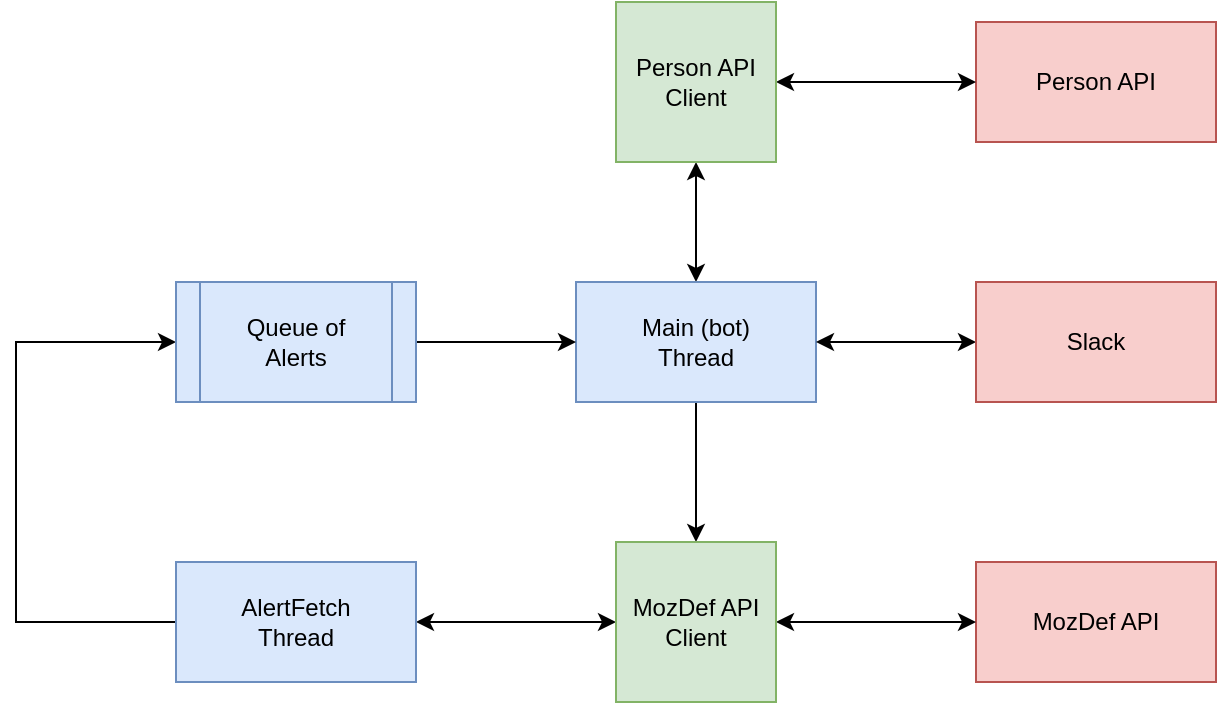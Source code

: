 <mxfile pages="1" version="11.2.8" type="device"><diagram id="Z8QIblt9Lec6BijHuryi" name="Page-1"><mxGraphModel dx="911" dy="671" grid="1" gridSize="10" guides="1" tooltips="1" connect="1" arrows="1" fold="1" page="1" pageScale="1" pageWidth="850" pageHeight="1100" math="0" shadow="0"><root><mxCell id="0"/><mxCell id="1" parent="0"/><mxCell id="3EOPmUosLLrpyn-u7bZ1-8" style="edgeStyle=orthogonalEdgeStyle;rounded=0;orthogonalLoop=1;jettySize=auto;html=1;exitX=0;exitY=0.5;exitDx=0;exitDy=0;entryX=0;entryY=0.5;entryDx=0;entryDy=0;" parent="1" source="3EOPmUosLLrpyn-u7bZ1-1" target="3EOPmUosLLrpyn-u7bZ1-3" edge="1"><mxGeometry relative="1" as="geometry"><Array as="points"><mxPoint x="40" y="350"/><mxPoint x="40" y="210"/></Array></mxGeometry></mxCell><mxCell id="mEGVp4gfAKztV8fpih77-5" style="edgeStyle=orthogonalEdgeStyle;rounded=0;orthogonalLoop=1;jettySize=auto;html=1;exitX=1;exitY=0.5;exitDx=0;exitDy=0;entryX=0;entryY=0.5;entryDx=0;entryDy=0;startArrow=classic;startFill=1;" edge="1" parent="1" source="3EOPmUosLLrpyn-u7bZ1-1" target="mEGVp4gfAKztV8fpih77-4"><mxGeometry relative="1" as="geometry"/></mxCell><mxCell id="3EOPmUosLLrpyn-u7bZ1-1" value="AlertFetch&lt;br&gt;Thread" style="rounded=0;whiteSpace=wrap;html=1;fillColor=#dae8fc;strokeColor=#6c8ebf;" parent="1" vertex="1"><mxGeometry x="120" y="320" width="120" height="60" as="geometry"/></mxCell><mxCell id="mEGVp4gfAKztV8fpih77-3" style="edgeStyle=orthogonalEdgeStyle;rounded=0;orthogonalLoop=1;jettySize=auto;html=1;exitX=0.5;exitY=0;exitDx=0;exitDy=0;entryX=0.5;entryY=1;entryDx=0;entryDy=0;startArrow=classic;startFill=1;" edge="1" parent="1" source="3EOPmUosLLrpyn-u7bZ1-2" target="mEGVp4gfAKztV8fpih77-1"><mxGeometry relative="1" as="geometry"/></mxCell><mxCell id="mEGVp4gfAKztV8fpih77-7" style="edgeStyle=orthogonalEdgeStyle;rounded=0;orthogonalLoop=1;jettySize=auto;html=1;exitX=0.5;exitY=1;exitDx=0;exitDy=0;entryX=0.5;entryY=0;entryDx=0;entryDy=0;startArrow=none;startFill=0;" edge="1" parent="1" source="3EOPmUosLLrpyn-u7bZ1-2" target="mEGVp4gfAKztV8fpih77-4"><mxGeometry relative="1" as="geometry"/></mxCell><mxCell id="3EOPmUosLLrpyn-u7bZ1-2" value="Main (bot)&lt;br&gt;Thread" style="rounded=0;whiteSpace=wrap;html=1;fillColor=#dae8fc;strokeColor=#6c8ebf;" parent="1" vertex="1"><mxGeometry x="320" y="180" width="120" height="60" as="geometry"/></mxCell><mxCell id="3EOPmUosLLrpyn-u7bZ1-9" style="edgeStyle=orthogonalEdgeStyle;rounded=0;orthogonalLoop=1;jettySize=auto;html=1;exitX=1;exitY=0.5;exitDx=0;exitDy=0;entryX=0;entryY=0.5;entryDx=0;entryDy=0;" parent="1" source="3EOPmUosLLrpyn-u7bZ1-3" target="3EOPmUosLLrpyn-u7bZ1-2" edge="1"><mxGeometry relative="1" as="geometry"/></mxCell><mxCell id="3EOPmUosLLrpyn-u7bZ1-3" value="Queue of&lt;br&gt;Alerts" style="shape=process;whiteSpace=wrap;html=1;backgroundOutline=1;fillColor=#dae8fc;strokeColor=#6c8ebf;" parent="1" vertex="1"><mxGeometry x="120" y="180" width="120" height="60" as="geometry"/></mxCell><mxCell id="3EOPmUosLLrpyn-u7bZ1-4" value="MozDef API" style="rounded=0;whiteSpace=wrap;html=1;fillColor=#f8cecc;strokeColor=#b85450;" parent="1" vertex="1"><mxGeometry x="520" y="320" width="120" height="60" as="geometry"/></mxCell><mxCell id="3EOPmUosLLrpyn-u7bZ1-5" value="Person API" style="rounded=0;whiteSpace=wrap;html=1;fillColor=#f8cecc;strokeColor=#b85450;" parent="1" vertex="1"><mxGeometry x="520" y="50" width="120" height="60" as="geometry"/></mxCell><mxCell id="3EOPmUosLLrpyn-u7bZ1-13" style="edgeStyle=orthogonalEdgeStyle;rounded=0;orthogonalLoop=1;jettySize=auto;html=1;exitX=0;exitY=0.5;exitDx=0;exitDy=0;startArrow=classic;startFill=1;" parent="1" source="3EOPmUosLLrpyn-u7bZ1-6" target="3EOPmUosLLrpyn-u7bZ1-2" edge="1"><mxGeometry relative="1" as="geometry"/></mxCell><mxCell id="3EOPmUosLLrpyn-u7bZ1-6" value="Slack" style="rounded=0;whiteSpace=wrap;html=1;fillColor=#f8cecc;strokeColor=#b85450;" parent="1" vertex="1"><mxGeometry x="520" y="180" width="120" height="60" as="geometry"/></mxCell><mxCell id="mEGVp4gfAKztV8fpih77-2" style="edgeStyle=orthogonalEdgeStyle;rounded=0;orthogonalLoop=1;jettySize=auto;html=1;exitX=1;exitY=0.5;exitDx=0;exitDy=0;entryX=0;entryY=0.5;entryDx=0;entryDy=0;startArrow=classic;startFill=1;" edge="1" parent="1" source="mEGVp4gfAKztV8fpih77-1" target="3EOPmUosLLrpyn-u7bZ1-5"><mxGeometry relative="1" as="geometry"/></mxCell><mxCell id="mEGVp4gfAKztV8fpih77-1" value="Person API&lt;br&gt;Client" style="rounded=0;whiteSpace=wrap;html=1;fillColor=#d5e8d4;strokeColor=#82b366;" vertex="1" parent="1"><mxGeometry x="340" y="40" width="80" height="80" as="geometry"/></mxCell><mxCell id="mEGVp4gfAKztV8fpih77-8" style="edgeStyle=orthogonalEdgeStyle;rounded=0;orthogonalLoop=1;jettySize=auto;html=1;exitX=1;exitY=0.5;exitDx=0;exitDy=0;entryX=0;entryY=0.5;entryDx=0;entryDy=0;startArrow=classic;startFill=1;" edge="1" parent="1" source="mEGVp4gfAKztV8fpih77-4" target="3EOPmUosLLrpyn-u7bZ1-4"><mxGeometry relative="1" as="geometry"/></mxCell><mxCell id="mEGVp4gfAKztV8fpih77-4" value="MozDef API&lt;br&gt;Client" style="rounded=0;whiteSpace=wrap;html=1;fillColor=#d5e8d4;strokeColor=#82b366;" vertex="1" parent="1"><mxGeometry x="340" y="310" width="80" height="80" as="geometry"/></mxCell></root></mxGraphModel></diagram></mxfile>